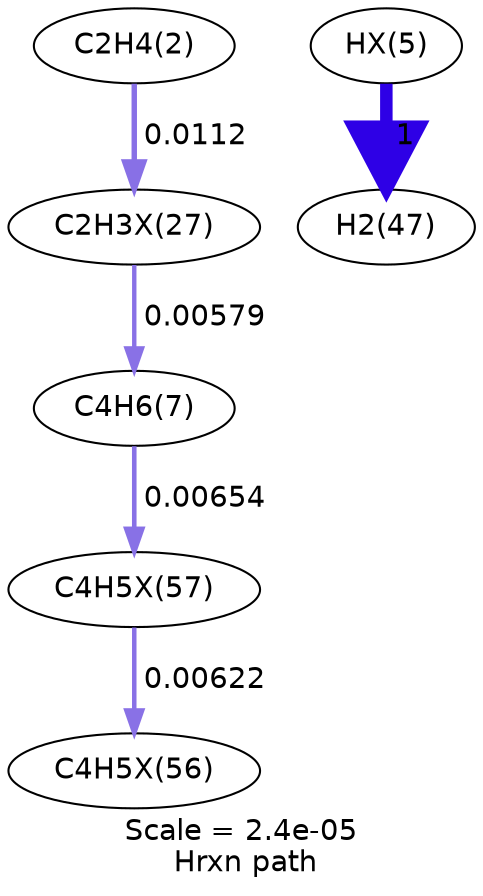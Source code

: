 digraph reaction_paths {
center=1;
s5 -> s26[fontname="Helvetica", style="setlinewidth(2.61)", arrowsize=1.31, color="0.7, 0.511, 0.9"
, label=" 0.0112"];
s25 -> s11[fontname="Helvetica", style="setlinewidth(6)", arrowsize=3, color="0.7, 1.5, 0.9"
, label=" 1"];
s26 -> s8[fontname="Helvetica", style="setlinewidth(2.11)", arrowsize=1.06, color="0.7, 0.506, 0.9"
, label=" 0.00579"];
s8 -> s38[fontname="Helvetica", style="setlinewidth(2.2)", arrowsize=1.1, color="0.7, 0.507, 0.9"
, label=" 0.00654"];
s38 -> s37[fontname="Helvetica", style="setlinewidth(2.16)", arrowsize=1.08, color="0.7, 0.506, 0.9"
, label=" 0.00622"];
s5 [ fontname="Helvetica", label="C2H4(2)"];
s8 [ fontname="Helvetica", label="C4H6(7)"];
s11 [ fontname="Helvetica", label="H2(47)"];
s25 [ fontname="Helvetica", label="HX(5)"];
s26 [ fontname="Helvetica", label="C2H3X(27)"];
s37 [ fontname="Helvetica", label="C4H5X(56)"];
s38 [ fontname="Helvetica", label="C4H5X(57)"];
 label = "Scale = 2.4e-05\l Hrxn path";
 fontname = "Helvetica";
}
